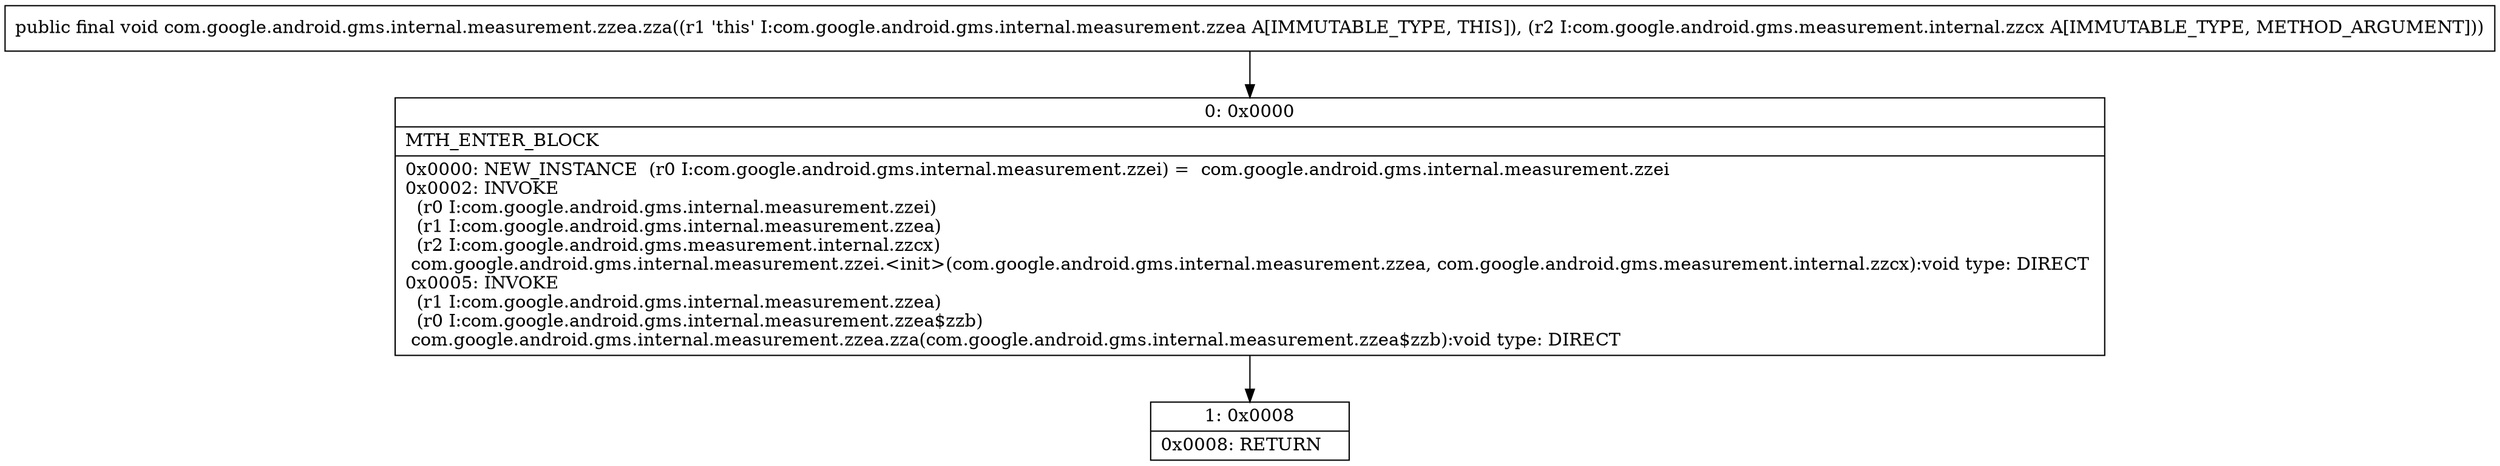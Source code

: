 digraph "CFG forcom.google.android.gms.internal.measurement.zzea.zza(Lcom\/google\/android\/gms\/measurement\/internal\/zzcx;)V" {
Node_0 [shape=record,label="{0\:\ 0x0000|MTH_ENTER_BLOCK\l|0x0000: NEW_INSTANCE  (r0 I:com.google.android.gms.internal.measurement.zzei) =  com.google.android.gms.internal.measurement.zzei \l0x0002: INVOKE  \l  (r0 I:com.google.android.gms.internal.measurement.zzei)\l  (r1 I:com.google.android.gms.internal.measurement.zzea)\l  (r2 I:com.google.android.gms.measurement.internal.zzcx)\l com.google.android.gms.internal.measurement.zzei.\<init\>(com.google.android.gms.internal.measurement.zzea, com.google.android.gms.measurement.internal.zzcx):void type: DIRECT \l0x0005: INVOKE  \l  (r1 I:com.google.android.gms.internal.measurement.zzea)\l  (r0 I:com.google.android.gms.internal.measurement.zzea$zzb)\l com.google.android.gms.internal.measurement.zzea.zza(com.google.android.gms.internal.measurement.zzea$zzb):void type: DIRECT \l}"];
Node_1 [shape=record,label="{1\:\ 0x0008|0x0008: RETURN   \l}"];
MethodNode[shape=record,label="{public final void com.google.android.gms.internal.measurement.zzea.zza((r1 'this' I:com.google.android.gms.internal.measurement.zzea A[IMMUTABLE_TYPE, THIS]), (r2 I:com.google.android.gms.measurement.internal.zzcx A[IMMUTABLE_TYPE, METHOD_ARGUMENT])) }"];
MethodNode -> Node_0;
Node_0 -> Node_1;
}

